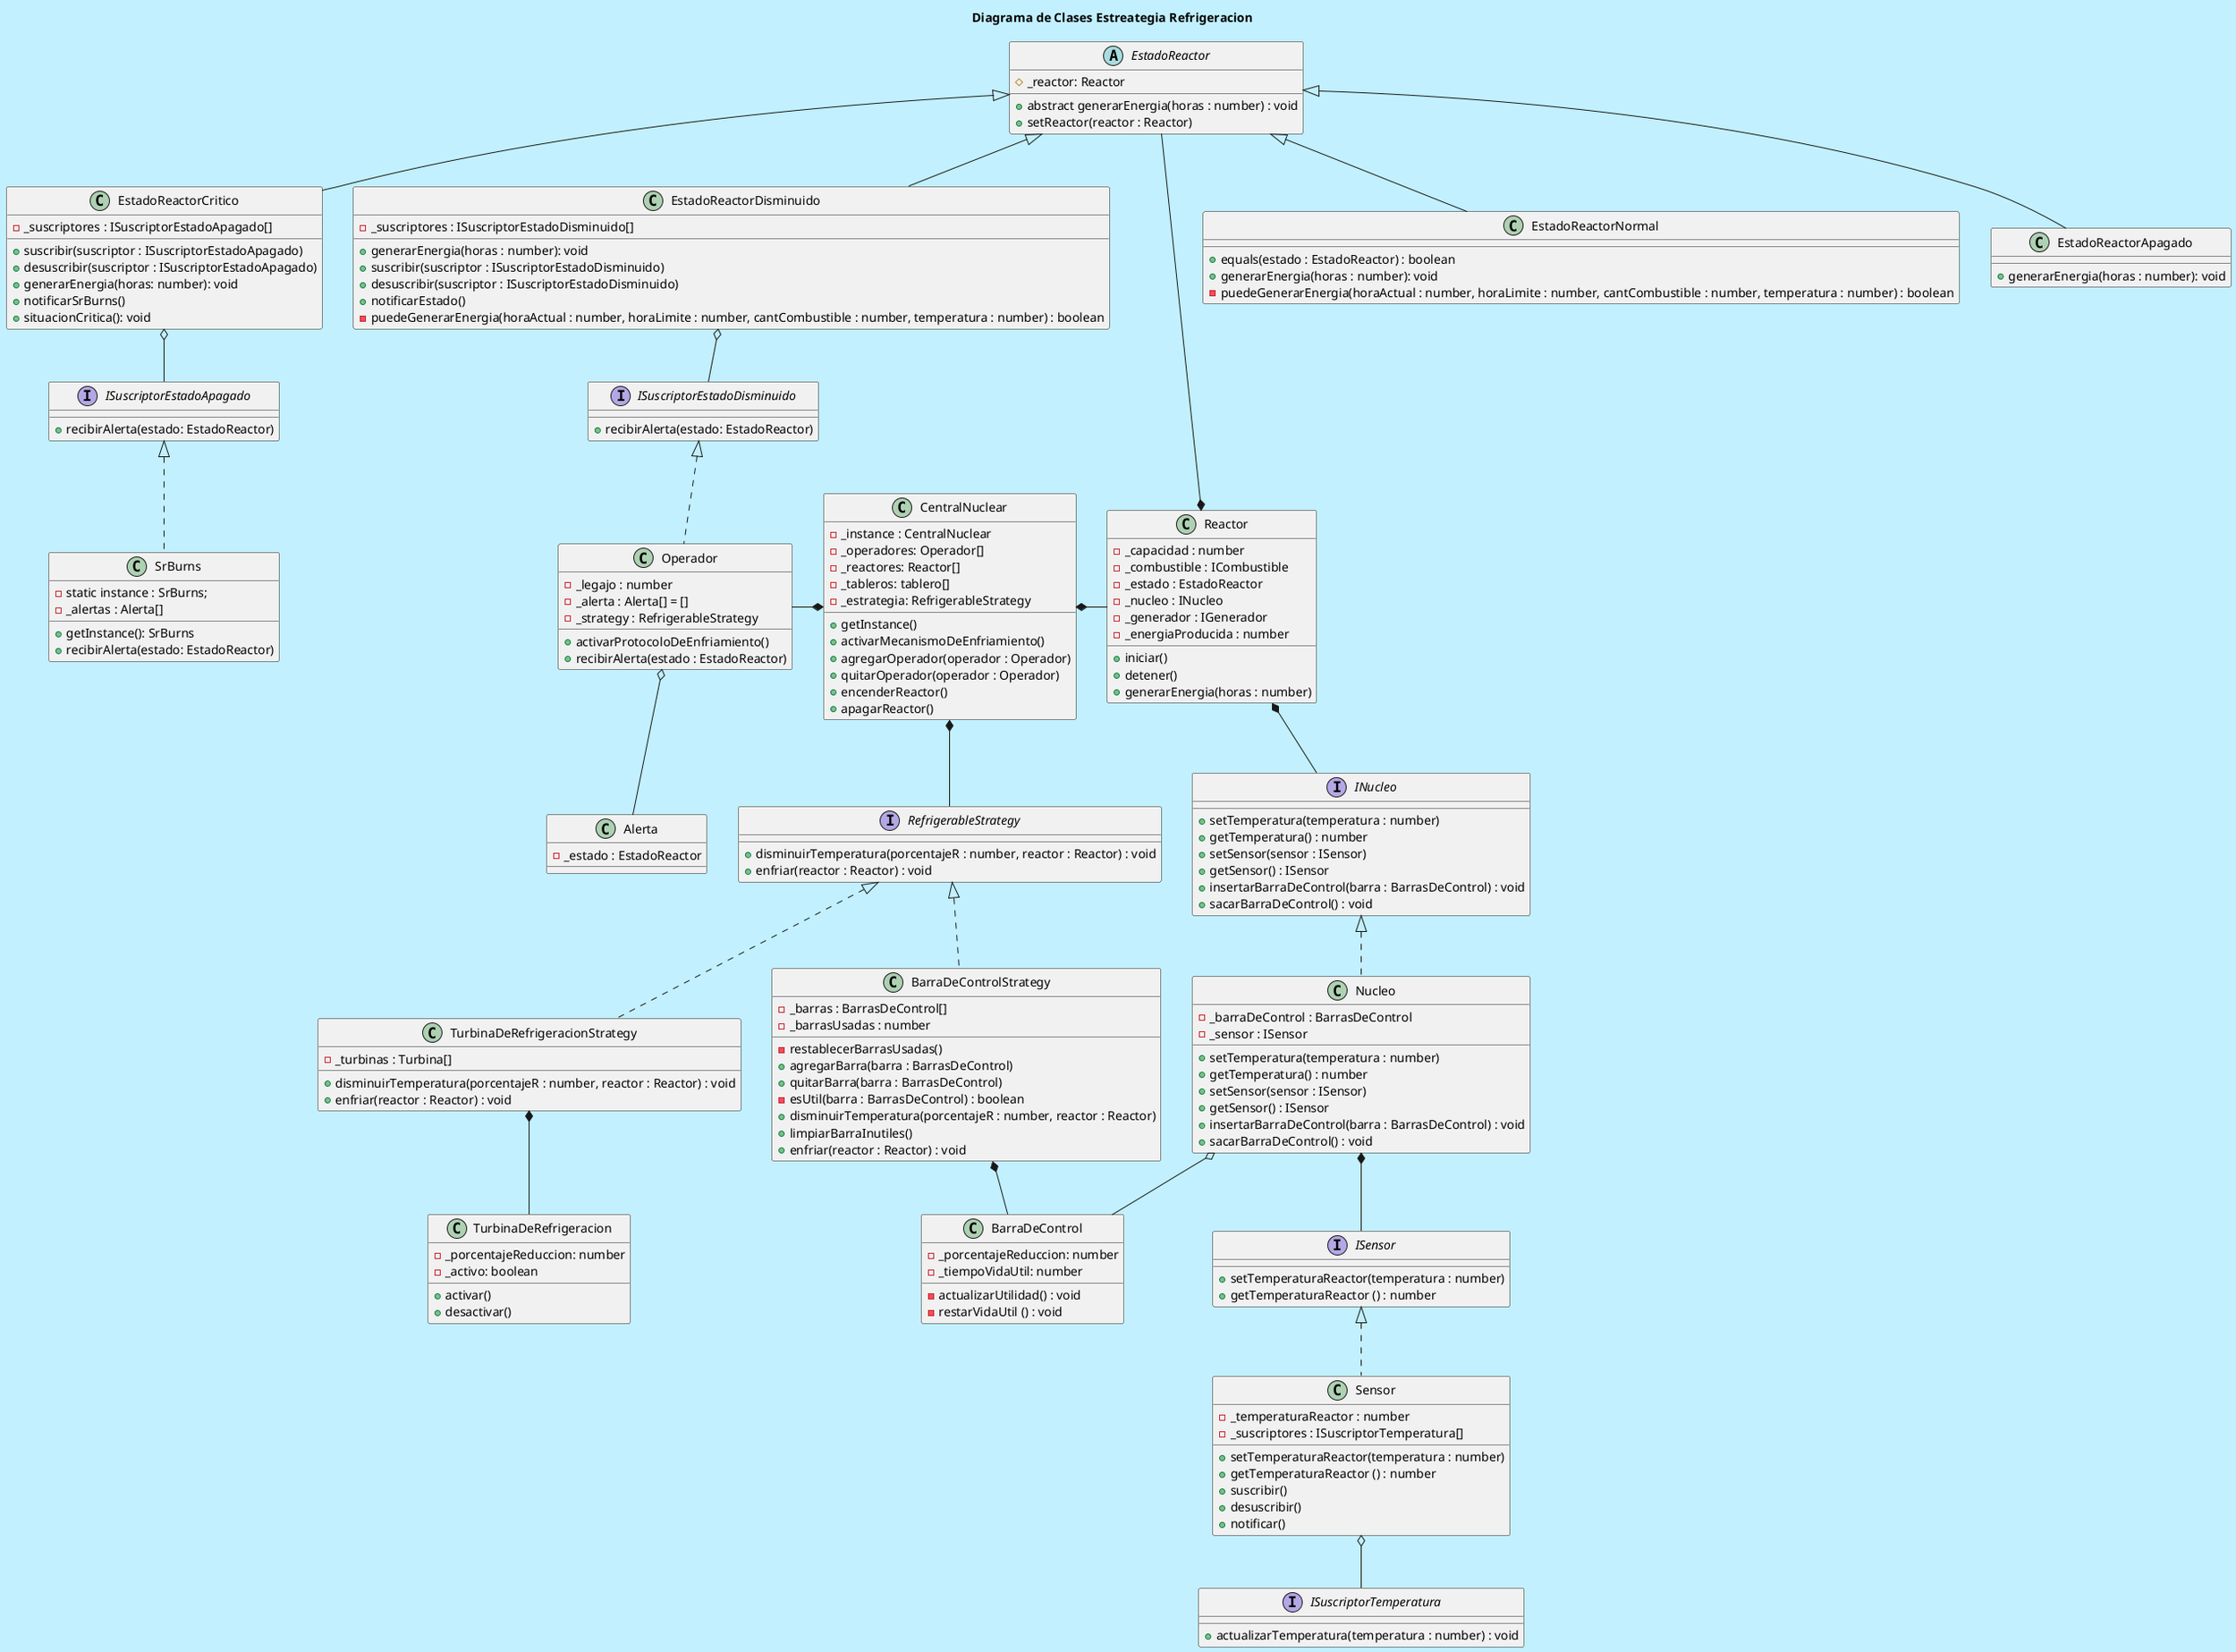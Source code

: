 @startuml Diagrama de Clases RefrigerableStrategy

title Diagrama de Clases Estreategia Refrigeracion
skinparam BackgroundColor APPLICATION

' Relaciones
CentralNuclear *-l- Operador
CentralNuclear *-r- Reactor
CentralNuclear *-- RefrigerableStrategy

Reactor *-u- EstadoReactor
Reactor *-- INucleo

EstadoReactorCritico o-- ISuscriptorEstadoApagado
EstadoReactorDisminuido o-- ISuscriptorEstadoDisminuido

Nucleo *-- ISensor
Nucleo o-- BarraDeControl

TurbinaDeRefrigeracionStrategy *-- TurbinaDeRefrigeracion
BarraDeControlStrategy *-r- BarraDeControl

Sensor o-- ISuscriptorTemperatura
Operador o-- Alerta

' Clases
class CentralNuclear{
    - _instance : CentralNuclear
    - _operadores: Operador[]
    - _reactores: Reactor[]
    - _tableros: tablero[]
    - _estrategia: RefrigerableStrategy
    
    + getInstance()
    + activarMecanismoDeEnfriamiento()
    + agregarOperador(operador : Operador)
    + quitarOperador(operador : Operador)
    + encenderReactor()
    + apagarReactor()
}

class Reactor{
    - _capacidad : number
    - _combustible : ICombustible
    - _estado : EstadoReactor
    - _nucleo : INucleo
    - _generador : IGenerador
    - _energiaProducida : number

    + iniciar()
    + detener()
    + generarEnergia(horas : number)
}

interface ISensor{
    + setTemperaturaReactor(temperatura : number)
    + getTemperaturaReactor () : number
}

class Sensor implements ISensor{
    - _temperaturaReactor : number
    - _suscriptores : ISuscriptorTemperatura[]

    + setTemperaturaReactor(temperatura : number)
    + getTemperaturaReactor () : number
    + suscribir()
    + desuscribir()
    + notificar()
}

interface ISuscriptorTemperatura{
    + actualizarTemperatura(temperatura : number) : void
}

interface INucleo{
    + setTemperatura(temperatura : number)
    + getTemperatura() : number
    + setSensor(sensor : ISensor) 
    + getSensor() : ISensor
    + insertarBarraDeControl(barra : BarrasDeControl) : void
    + sacarBarraDeControl() : void
}

class Nucleo implements INucleo{
    - _barraDeControl : BarrasDeControl
    - _sensor : ISensor
        
    + setTemperatura(temperatura : number)
    + getTemperatura() : number
    + setSensor(sensor : ISensor) 
    + getSensor() : ISensor
    + insertarBarraDeControl(barra : BarrasDeControl) : void
    + sacarBarraDeControl() : void
}

interface RefrigerableStrategy{
    + disminuirTemperatura(porcentajeR : number, reactor : Reactor) : void
    + enfriar(reactor : Reactor) : void
}

class BarraDeControlStrategy implements RefrigerableStrategy{
    - _barras : BarrasDeControl[]
    - _barrasUsadas : number

    - restablecerBarrasUsadas()
    + agregarBarra(barra : BarrasDeControl)
    + quitarBarra(barra : BarrasDeControl)
    - esUtil(barra : BarrasDeControl) : boolean
    + disminuirTemperatura(porcentajeR : number, reactor : Reactor)
    + limpiarBarraInutiles()
    + enfriar(reactor : Reactor) : void
}

class BarraDeControl{
    - _porcentajeReduccion: number
    - _tiempoVidaUtil: number

    - actualizarUtilidad() : void
    - restarVidaUtil () : void
}

class TurbinaDeRefrigeracionStrategy implements RefrigerableStrategy{
    - _turbinas : Turbina[]

    + disminuirTemperatura(porcentajeR : number, reactor : Reactor) : void
    + enfriar(reactor : Reactor) : void
}

class TurbinaDeRefrigeracion {
    - _porcentajeReduccion: number
    - _activo: boolean

    + activar()
    + desactivar()
}

abstract class EstadoReactor{
    # _reactor: Reactor

    + abstract generarEnergia(horas : number) : void
    + setReactor(reactor : Reactor)
}

interface ISuscriptorEstadoDisminuido{
    + recibirAlerta(estado: EstadoReactor)
}

interface ISuscriptorEstadoApagado{
    + recibirAlerta(estado: EstadoReactor)
}
    
class EstadoReactorCritico extends EstadoReactor{
    - _suscriptores : ISuscriptorEstadoApagado[]

    + suscribir(suscriptor : ISuscriptorEstadoApagado)
    + desuscribir(suscriptor : ISuscriptorEstadoApagado)
    + generarEnergia(horas: number): void
    + notificarSrBurns()
    + situacionCritica(): void
}

class EstadoReactorDisminuido extends EstadoReactor{
    - _suscriptores : ISuscriptorEstadoDisminuido[]
    
    + generarEnergia(horas : number): void
    + suscribir(suscriptor : ISuscriptorEstadoDisminuido)
    + desuscribir(suscriptor : ISuscriptorEstadoDisminuido)
    + notificarEstado()
    - puedeGenerarEnergia(horaActual : number, horaLimite : number, cantCombustible : number, temperatura : number) : boolean
}

class EstadoReactorNormal extends EstadoReactor{
    + equals(estado : EstadoReactor) : boolean
    + generarEnergia(horas : number): void
    - puedeGenerarEnergia(horaActual : number, horaLimite : number, cantCombustible : number, temperatura : number) : boolean
}

class EstadoReactorApagado extends EstadoReactor{
    + generarEnergia(horas : number): void
}

class Operador implements ISuscriptorEstadoDisminuido{
    - _legajo : number
    - _alerta : Alerta[] = []
    - _strategy : RefrigerableStrategy

    + activarProtocoloDeEnfriamiento()
    + recibirAlerta(estado : EstadoReactor)
}

class SrBurns implements ISuscriptorEstadoApagado{
    -  static instance : SrBurns;
    - _alertas : Alerta[]

    + getInstance(): SrBurns
    + recibirAlerta(estado: EstadoReactor)
}

class Alerta{
    - _estado : EstadoReactor
} 

@enduml
